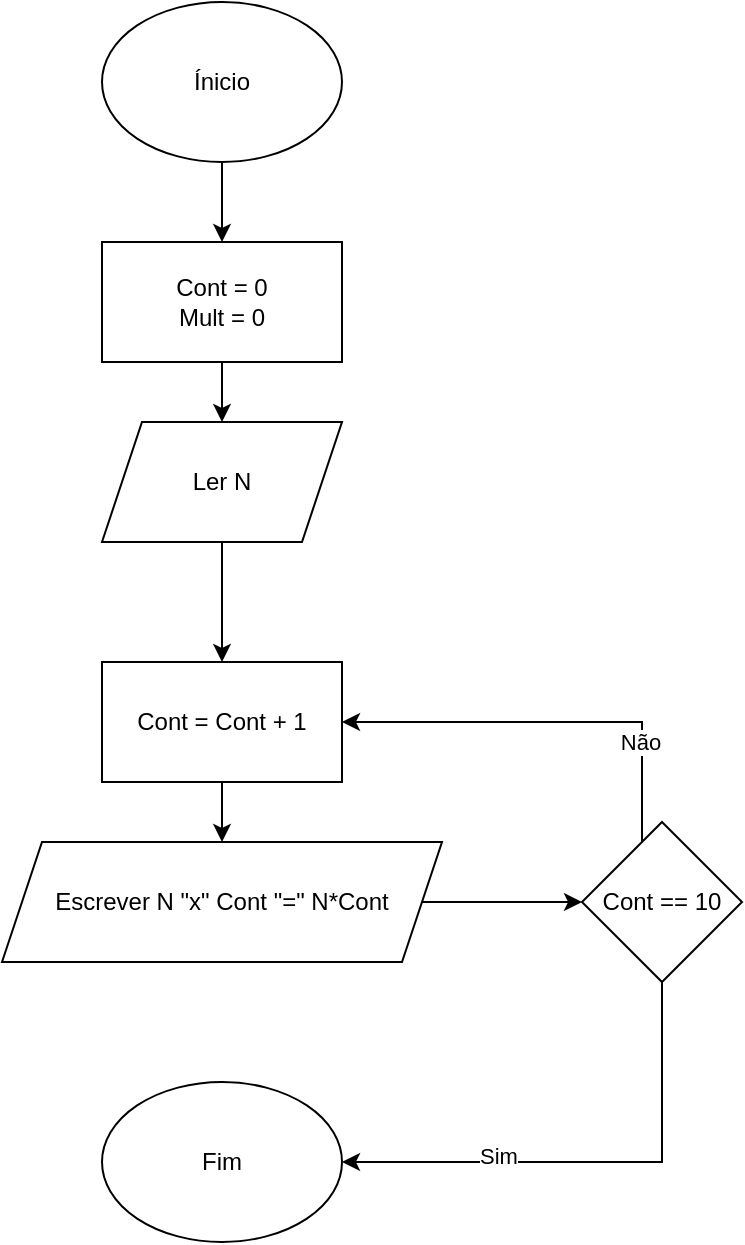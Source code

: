 <mxfile version="28.2.5">
  <diagram name="Página-1" id="v160OpamZ3wKaJMeic_G">
    <mxGraphModel dx="1418" dy="820" grid="1" gridSize="10" guides="1" tooltips="1" connect="1" arrows="1" fold="1" page="1" pageScale="1" pageWidth="827" pageHeight="1169" math="0" shadow="0">
      <root>
        <mxCell id="0" />
        <mxCell id="1" parent="0" />
        <mxCell id="mN2e4ELSClWRt6xC7fYK-51" value="Fim" style="ellipse;whiteSpace=wrap;html=1;" vertex="1" parent="1">
          <mxGeometry x="260" y="600" width="120" height="80" as="geometry" />
        </mxCell>
        <mxCell id="mN2e4ELSClWRt6xC7fYK-54" value="" style="edgeStyle=orthogonalEdgeStyle;rounded=0;orthogonalLoop=1;jettySize=auto;html=1;" edge="1" parent="1" source="mN2e4ELSClWRt6xC7fYK-52" target="mN2e4ELSClWRt6xC7fYK-53">
          <mxGeometry relative="1" as="geometry" />
        </mxCell>
        <mxCell id="mN2e4ELSClWRt6xC7fYK-52" value="Ínicio" style="ellipse;whiteSpace=wrap;html=1;" vertex="1" parent="1">
          <mxGeometry x="260" y="60" width="120" height="80" as="geometry" />
        </mxCell>
        <mxCell id="mN2e4ELSClWRt6xC7fYK-59" value="" style="edgeStyle=orthogonalEdgeStyle;rounded=0;orthogonalLoop=1;jettySize=auto;html=1;" edge="1" parent="1" source="mN2e4ELSClWRt6xC7fYK-53" target="mN2e4ELSClWRt6xC7fYK-55">
          <mxGeometry relative="1" as="geometry" />
        </mxCell>
        <mxCell id="mN2e4ELSClWRt6xC7fYK-53" value="Cont = 0&lt;div&gt;Mult = 0&lt;/div&gt;" style="rounded=0;whiteSpace=wrap;html=1;" vertex="1" parent="1">
          <mxGeometry x="260" y="180" width="120" height="60" as="geometry" />
        </mxCell>
        <mxCell id="mN2e4ELSClWRt6xC7fYK-58" value="" style="edgeStyle=orthogonalEdgeStyle;rounded=0;orthogonalLoop=1;jettySize=auto;html=1;" edge="1" parent="1" source="mN2e4ELSClWRt6xC7fYK-55" target="mN2e4ELSClWRt6xC7fYK-56">
          <mxGeometry relative="1" as="geometry" />
        </mxCell>
        <mxCell id="mN2e4ELSClWRt6xC7fYK-55" value="Ler N" style="shape=parallelogram;perimeter=parallelogramPerimeter;whiteSpace=wrap;html=1;fixedSize=1;" vertex="1" parent="1">
          <mxGeometry x="260" y="270" width="120" height="60" as="geometry" />
        </mxCell>
        <mxCell id="mN2e4ELSClWRt6xC7fYK-61" value="" style="edgeStyle=orthogonalEdgeStyle;rounded=0;orthogonalLoop=1;jettySize=auto;html=1;" edge="1" parent="1" source="mN2e4ELSClWRt6xC7fYK-56" target="mN2e4ELSClWRt6xC7fYK-60">
          <mxGeometry relative="1" as="geometry" />
        </mxCell>
        <mxCell id="mN2e4ELSClWRt6xC7fYK-56" value="Cont = Cont + 1" style="rounded=0;whiteSpace=wrap;html=1;" vertex="1" parent="1">
          <mxGeometry x="260" y="390" width="120" height="60" as="geometry" />
        </mxCell>
        <mxCell id="mN2e4ELSClWRt6xC7fYK-64" value="" style="edgeStyle=orthogonalEdgeStyle;rounded=0;orthogonalLoop=1;jettySize=auto;html=1;" edge="1" parent="1" source="mN2e4ELSClWRt6xC7fYK-60" target="mN2e4ELSClWRt6xC7fYK-63">
          <mxGeometry relative="1" as="geometry" />
        </mxCell>
        <mxCell id="mN2e4ELSClWRt6xC7fYK-60" value="Escrever N &quot;x&quot; Cont &quot;=&quot; N*Cont" style="shape=parallelogram;perimeter=parallelogramPerimeter;whiteSpace=wrap;html=1;fixedSize=1;" vertex="1" parent="1">
          <mxGeometry x="210" y="480" width="220" height="60" as="geometry" />
        </mxCell>
        <mxCell id="mN2e4ELSClWRt6xC7fYK-65" style="edgeStyle=orthogonalEdgeStyle;rounded=0;orthogonalLoop=1;jettySize=auto;html=1;entryX=1;entryY=0.5;entryDx=0;entryDy=0;" edge="1" parent="1" source="mN2e4ELSClWRt6xC7fYK-63" target="mN2e4ELSClWRt6xC7fYK-56">
          <mxGeometry relative="1" as="geometry">
            <Array as="points">
              <mxPoint x="530" y="420" />
            </Array>
          </mxGeometry>
        </mxCell>
        <mxCell id="mN2e4ELSClWRt6xC7fYK-66" value="Não" style="edgeLabel;html=1;align=center;verticalAlign=middle;resizable=0;points=[];" vertex="1" connectable="0" parent="mN2e4ELSClWRt6xC7fYK-65">
          <mxGeometry x="-0.524" y="1" relative="1" as="geometry">
            <mxPoint as="offset" />
          </mxGeometry>
        </mxCell>
        <mxCell id="mN2e4ELSClWRt6xC7fYK-67" style="edgeStyle=orthogonalEdgeStyle;rounded=0;orthogonalLoop=1;jettySize=auto;html=1;entryX=1;entryY=0.5;entryDx=0;entryDy=0;" edge="1" parent="1" source="mN2e4ELSClWRt6xC7fYK-63" target="mN2e4ELSClWRt6xC7fYK-51">
          <mxGeometry relative="1" as="geometry">
            <Array as="points">
              <mxPoint x="540" y="640" />
            </Array>
          </mxGeometry>
        </mxCell>
        <mxCell id="mN2e4ELSClWRt6xC7fYK-68" value="Sim" style="edgeLabel;html=1;align=center;verticalAlign=middle;resizable=0;points=[];" vertex="1" connectable="0" parent="mN2e4ELSClWRt6xC7fYK-67">
          <mxGeometry x="0.376" y="-3" relative="1" as="geometry">
            <mxPoint as="offset" />
          </mxGeometry>
        </mxCell>
        <mxCell id="mN2e4ELSClWRt6xC7fYK-63" value="Cont == 10" style="rhombus;whiteSpace=wrap;html=1;" vertex="1" parent="1">
          <mxGeometry x="500" y="470" width="80" height="80" as="geometry" />
        </mxCell>
      </root>
    </mxGraphModel>
  </diagram>
</mxfile>
